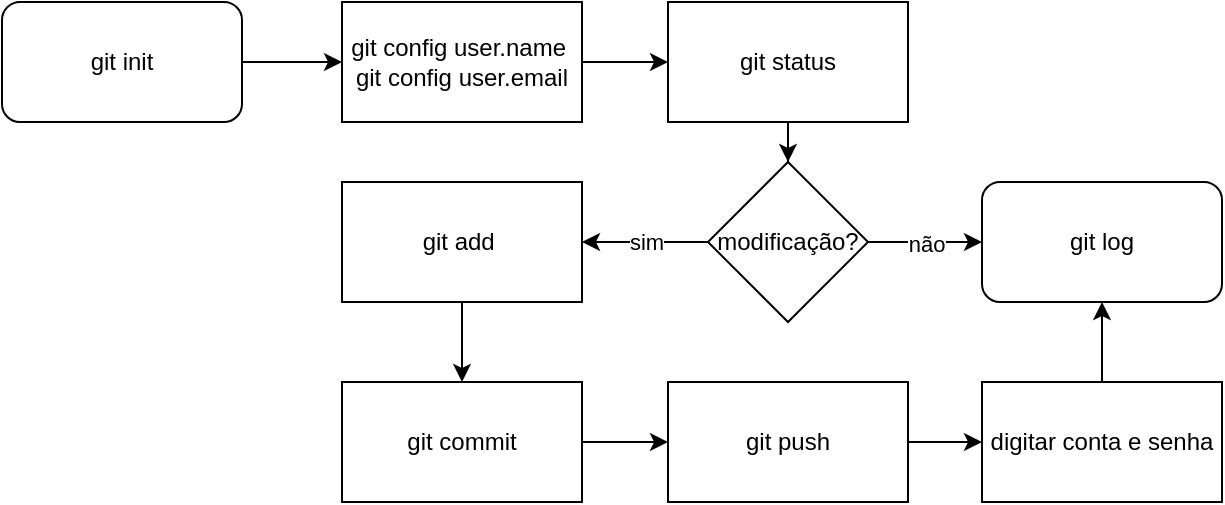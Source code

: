 <mxfile version="10.4.5" type="github"><diagram id="3X6K3xT5EY0fq_0fhj3r" name="Page-1"><mxGraphModel dx="840" dy="1653" grid="1" gridSize="10" guides="1" tooltips="1" connect="1" arrows="1" fold="1" page="1" pageScale="1" pageWidth="827" pageHeight="1169" math="0" shadow="0"><root><mxCell id="0"/><mxCell id="1" parent="0"/><mxCell id="lpTr9xCxQN3BQ_nIpjwg-6" value="" style="edgeStyle=orthogonalEdgeStyle;rounded=0;orthogonalLoop=1;jettySize=auto;html=1;" edge="1" parent="1" source="lpTr9xCxQN3BQ_nIpjwg-2" target="lpTr9xCxQN3BQ_nIpjwg-3"><mxGeometry relative="1" as="geometry"/></mxCell><mxCell id="lpTr9xCxQN3BQ_nIpjwg-2" value="git init&lt;br&gt;" style="rounded=1;whiteSpace=wrap;html=1;" vertex="1" parent="1"><mxGeometry x="20" y="-260" width="120" height="60" as="geometry"/></mxCell><mxCell id="lpTr9xCxQN3BQ_nIpjwg-8" value="" style="edgeStyle=orthogonalEdgeStyle;rounded=0;orthogonalLoop=1;jettySize=auto;html=1;" edge="1" parent="1" source="lpTr9xCxQN3BQ_nIpjwg-3" target="lpTr9xCxQN3BQ_nIpjwg-7"><mxGeometry relative="1" as="geometry"/></mxCell><mxCell id="lpTr9xCxQN3BQ_nIpjwg-3" value="git config user.name&amp;nbsp;&lt;br&gt;git config user.email&lt;br&gt;" style="rounded=0;whiteSpace=wrap;html=1;" vertex="1" parent="1"><mxGeometry x="190" y="-260" width="120" height="60" as="geometry"/></mxCell><mxCell id="lpTr9xCxQN3BQ_nIpjwg-13" value="" style="edgeStyle=orthogonalEdgeStyle;rounded=0;orthogonalLoop=1;jettySize=auto;html=1;" edge="1" parent="1" source="lpTr9xCxQN3BQ_nIpjwg-7" target="lpTr9xCxQN3BQ_nIpjwg-12"><mxGeometry relative="1" as="geometry"/></mxCell><mxCell id="lpTr9xCxQN3BQ_nIpjwg-7" value="git status" style="rounded=0;whiteSpace=wrap;html=1;" vertex="1" parent="1"><mxGeometry x="353" y="-260" width="120" height="60" as="geometry"/></mxCell><mxCell id="lpTr9xCxQN3BQ_nIpjwg-17" value="" style="edgeStyle=orthogonalEdgeStyle;rounded=0;orthogonalLoop=1;jettySize=auto;html=1;" edge="1" parent="1" source="lpTr9xCxQN3BQ_nIpjwg-10" target="lpTr9xCxQN3BQ_nIpjwg-16"><mxGeometry relative="1" as="geometry"/></mxCell><mxCell id="lpTr9xCxQN3BQ_nIpjwg-10" value="git add&amp;nbsp;" style="rounded=0;whiteSpace=wrap;html=1;" vertex="1" parent="1"><mxGeometry x="190" y="-170" width="120" height="60" as="geometry"/></mxCell><mxCell id="lpTr9xCxQN3BQ_nIpjwg-14" value="sim" style="edgeStyle=orthogonalEdgeStyle;rounded=0;orthogonalLoop=1;jettySize=auto;html=1;" edge="1" parent="1" source="lpTr9xCxQN3BQ_nIpjwg-12" target="lpTr9xCxQN3BQ_nIpjwg-10"><mxGeometry relative="1" as="geometry"/></mxCell><mxCell id="lpTr9xCxQN3BQ_nIpjwg-15" value="não" style="edgeStyle=orthogonalEdgeStyle;rounded=0;orthogonalLoop=1;jettySize=auto;html=1;" edge="1" parent="1" source="lpTr9xCxQN3BQ_nIpjwg-12"><mxGeometry relative="1" as="geometry"><mxPoint x="510" y="-140" as="targetPoint"/></mxGeometry></mxCell><mxCell id="lpTr9xCxQN3BQ_nIpjwg-12" value="modificação?" style="rhombus;whiteSpace=wrap;html=1;" vertex="1" parent="1"><mxGeometry x="373" y="-180" width="80" height="80" as="geometry"/></mxCell><mxCell id="lpTr9xCxQN3BQ_nIpjwg-19" value="" style="edgeStyle=orthogonalEdgeStyle;rounded=0;orthogonalLoop=1;jettySize=auto;html=1;" edge="1" parent="1" source="lpTr9xCxQN3BQ_nIpjwg-16" target="lpTr9xCxQN3BQ_nIpjwg-18"><mxGeometry relative="1" as="geometry"/></mxCell><mxCell id="lpTr9xCxQN3BQ_nIpjwg-16" value="git commit" style="rounded=0;whiteSpace=wrap;html=1;" vertex="1" parent="1"><mxGeometry x="190" y="-70" width="120" height="60" as="geometry"/></mxCell><mxCell id="lpTr9xCxQN3BQ_nIpjwg-21" value="" style="edgeStyle=orthogonalEdgeStyle;rounded=0;orthogonalLoop=1;jettySize=auto;html=1;" edge="1" parent="1" source="lpTr9xCxQN3BQ_nIpjwg-18" target="lpTr9xCxQN3BQ_nIpjwg-20"><mxGeometry relative="1" as="geometry"/></mxCell><mxCell id="lpTr9xCxQN3BQ_nIpjwg-18" value="git push" style="rounded=0;whiteSpace=wrap;html=1;" vertex="1" parent="1"><mxGeometry x="353" y="-70" width="120" height="60" as="geometry"/></mxCell><mxCell id="lpTr9xCxQN3BQ_nIpjwg-22" value="" style="edgeStyle=orthogonalEdgeStyle;rounded=0;orthogonalLoop=1;jettySize=auto;html=1;" edge="1" parent="1" source="lpTr9xCxQN3BQ_nIpjwg-20"><mxGeometry relative="1" as="geometry"><mxPoint x="570" y="-110" as="targetPoint"/></mxGeometry></mxCell><mxCell id="lpTr9xCxQN3BQ_nIpjwg-20" value="digitar conta e senha" style="rounded=0;whiteSpace=wrap;html=1;" vertex="1" parent="1"><mxGeometry x="510" y="-70" width="120" height="60" as="geometry"/></mxCell><mxCell id="lpTr9xCxQN3BQ_nIpjwg-23" value="git log" style="rounded=1;whiteSpace=wrap;html=1;" vertex="1" parent="1"><mxGeometry x="510" y="-170" width="120" height="60" as="geometry"/></mxCell></root></mxGraphModel></diagram></mxfile>